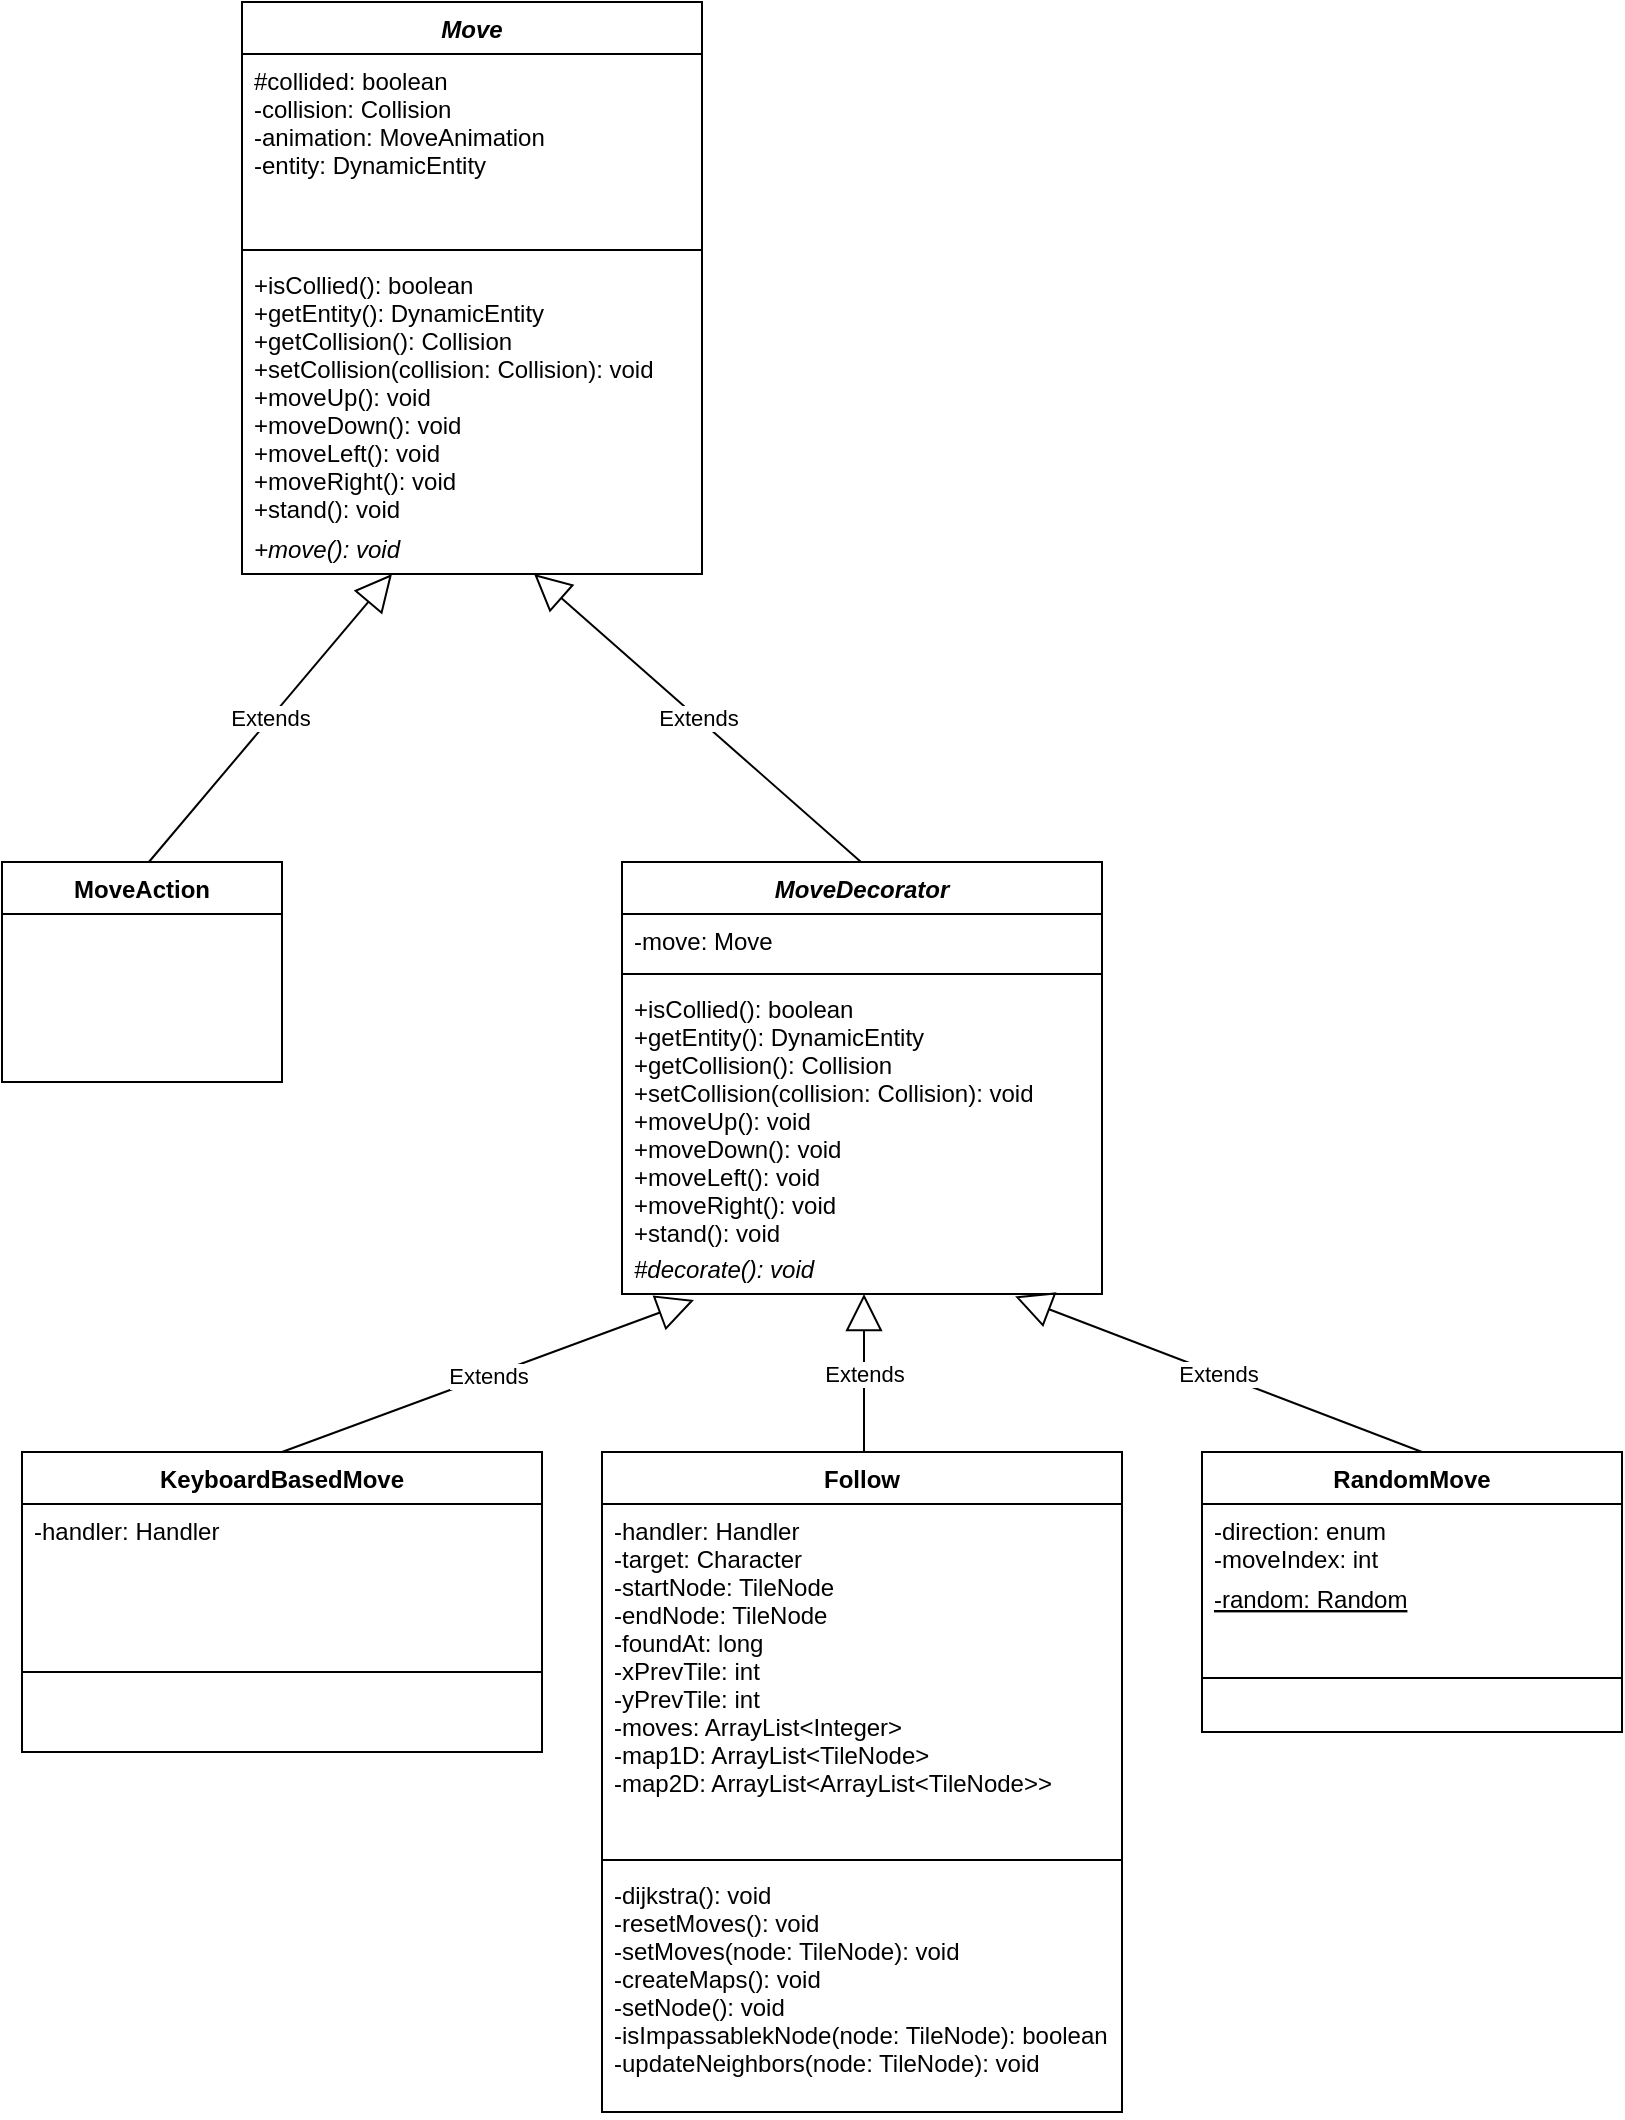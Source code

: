 <mxfile version="13.9.9" type="device"><diagram id="JoFQByJw2eYLuY0I7_IH" name="Page-1"><mxGraphModel dx="1704" dy="2088" grid="1" gridSize="10" guides="1" tooltips="1" connect="1" arrows="1" fold="1" page="1" pageScale="1" pageWidth="850" pageHeight="1100" math="0" shadow="0"><root><mxCell id="0"/><mxCell id="1" parent="0"/><mxCell id="b1nT_rkuJrMs0i4mq1yK-100" value="KeyboardBasedMove" style="swimlane;fontStyle=1;align=center;verticalAlign=top;childLayout=stackLayout;horizontal=1;startSize=26;horizontalStack=0;resizeParent=1;resizeParentMax=0;resizeLast=0;collapsible=1;marginBottom=0;" parent="1" vertex="1"><mxGeometry x="100" y="465" width="260" height="150" as="geometry"/></mxCell><mxCell id="b1nT_rkuJrMs0i4mq1yK-126" value="Extends" style="endArrow=block;endSize=16;endFill=0;html=1;" parent="b1nT_rkuJrMs0i4mq1yK-100" edge="1"><mxGeometry width="160" relative="1" as="geometry"><mxPoint x="130" as="sourcePoint"/><mxPoint x="336" y="-76" as="targetPoint"/></mxGeometry></mxCell><mxCell id="b1nT_rkuJrMs0i4mq1yK-101" value="-handler: Handler" style="text;strokeColor=none;fillColor=none;align=left;verticalAlign=top;spacingLeft=4;spacingRight=4;overflow=hidden;rotatable=0;points=[[0,0.5],[1,0.5]];portConstraint=eastwest;" parent="b1nT_rkuJrMs0i4mq1yK-100" vertex="1"><mxGeometry y="26" width="260" height="44" as="geometry"/></mxCell><mxCell id="b1nT_rkuJrMs0i4mq1yK-102" value="" style="line;strokeWidth=1;fillColor=none;align=left;verticalAlign=middle;spacingTop=-1;spacingLeft=3;spacingRight=3;rotatable=0;labelPosition=right;points=[];portConstraint=eastwest;" parent="b1nT_rkuJrMs0i4mq1yK-100" vertex="1"><mxGeometry y="70" width="260" height="80" as="geometry"/></mxCell><mxCell id="b1nT_rkuJrMs0i4mq1yK-111" value="RandomMove" style="swimlane;fontStyle=1;align=center;verticalAlign=top;childLayout=stackLayout;horizontal=1;startSize=26;horizontalStack=0;resizeParent=1;resizeParentMax=0;resizeLast=0;collapsible=1;marginBottom=0;" parent="1" vertex="1"><mxGeometry x="690" y="465" width="210" height="140" as="geometry"/></mxCell><mxCell id="b1nT_rkuJrMs0i4mq1yK-127" value="Extends" style="endArrow=block;endSize=16;endFill=0;html=1;entryX=0.819;entryY=1.045;entryDx=0;entryDy=0;entryPerimeter=0;" parent="b1nT_rkuJrMs0i4mq1yK-111" target="pPO46wLpaF8RDweANugJ-10" edge="1"><mxGeometry width="160" relative="1" as="geometry"><mxPoint x="110" as="sourcePoint"/><mxPoint x="-30" y="-80" as="targetPoint"/></mxGeometry></mxCell><mxCell id="b1nT_rkuJrMs0i4mq1yK-112" value="-direction: enum&#10;-moveIndex: int&#10;" style="text;strokeColor=none;fillColor=none;align=left;verticalAlign=top;spacingLeft=4;spacingRight=4;overflow=hidden;rotatable=0;points=[[0,0.5],[1,0.5]];portConstraint=eastwest;" parent="b1nT_rkuJrMs0i4mq1yK-111" vertex="1"><mxGeometry y="26" width="210" height="34" as="geometry"/></mxCell><mxCell id="b1nT_rkuJrMs0i4mq1yK-125" value="-random: Random" style="text;strokeColor=none;fillColor=none;align=left;verticalAlign=top;spacingLeft=4;spacingRight=4;overflow=hidden;rotatable=0;points=[[0,0.5],[1,0.5]];portConstraint=eastwest;fontStyle=4" parent="b1nT_rkuJrMs0i4mq1yK-111" vertex="1"><mxGeometry y="60" width="210" height="26" as="geometry"/></mxCell><mxCell id="b1nT_rkuJrMs0i4mq1yK-113" value="" style="line;strokeWidth=1;fillColor=none;align=left;verticalAlign=middle;spacingTop=-1;spacingLeft=3;spacingRight=3;rotatable=0;labelPosition=right;points=[];portConstraint=eastwest;" parent="b1nT_rkuJrMs0i4mq1yK-111" vertex="1"><mxGeometry y="86" width="210" height="54" as="geometry"/></mxCell><mxCell id="b1nT_rkuJrMs0i4mq1yK-120" value="Move" style="swimlane;fontStyle=3;align=center;verticalAlign=top;childLayout=stackLayout;horizontal=1;startSize=26;horizontalStack=0;resizeParent=1;resizeParentMax=0;resizeLast=0;collapsible=1;marginBottom=0;" parent="1" vertex="1"><mxGeometry x="210" y="-260" width="230" height="286" as="geometry"/></mxCell><mxCell id="b1nT_rkuJrMs0i4mq1yK-121" value="#collided: boolean&#10;-collision: Collision&#10;-animation: MoveAnimation&#10;-entity: DynamicEntity" style="text;strokeColor=none;fillColor=none;align=left;verticalAlign=top;spacingLeft=4;spacingRight=4;overflow=hidden;rotatable=0;points=[[0,0.5],[1,0.5]];portConstraint=eastwest;" parent="b1nT_rkuJrMs0i4mq1yK-120" vertex="1"><mxGeometry y="26" width="230" height="94" as="geometry"/></mxCell><mxCell id="b1nT_rkuJrMs0i4mq1yK-122" value="" style="line;strokeWidth=1;fillColor=none;align=left;verticalAlign=middle;spacingTop=-1;spacingLeft=3;spacingRight=3;rotatable=0;labelPosition=right;points=[];portConstraint=eastwest;" parent="b1nT_rkuJrMs0i4mq1yK-120" vertex="1"><mxGeometry y="120" width="230" height="8" as="geometry"/></mxCell><mxCell id="b1nT_rkuJrMs0i4mq1yK-123" value="+isCollied(): boolean&#10;+getEntity(): DynamicEntity&#10;+getCollision(): Collision&#10;+setCollision(collision: Collision): void&#10;+moveUp(): void&#10;+moveDown(): void&#10;+moveLeft(): void&#10;+moveRight(): void&#10;+stand(): void" style="text;strokeColor=none;fillColor=none;align=left;verticalAlign=top;spacingLeft=4;spacingRight=4;overflow=hidden;rotatable=0;points=[[0,0.5],[1,0.5]];portConstraint=eastwest;" parent="b1nT_rkuJrMs0i4mq1yK-120" vertex="1"><mxGeometry y="128" width="230" height="132" as="geometry"/></mxCell><mxCell id="pPO46wLpaF8RDweANugJ-1" value="+move(): void" style="text;strokeColor=none;fillColor=none;align=left;verticalAlign=top;spacingLeft=4;spacingRight=4;overflow=hidden;rotatable=0;points=[[0,0.5],[1,0.5]];portConstraint=eastwest;fontStyle=2" vertex="1" parent="b1nT_rkuJrMs0i4mq1yK-120"><mxGeometry y="260" width="230" height="26" as="geometry"/></mxCell><mxCell id="pPO46wLpaF8RDweANugJ-2" value="MoveAction" style="swimlane;fontStyle=1;childLayout=stackLayout;horizontal=1;startSize=26;fillColor=none;horizontalStack=0;resizeParent=1;resizeParentMax=0;resizeLast=0;collapsible=1;marginBottom=0;" vertex="1" parent="1"><mxGeometry x="90" y="170" width="140" height="110" as="geometry"/></mxCell><mxCell id="pPO46wLpaF8RDweANugJ-6" value="MoveDecorator" style="swimlane;fontStyle=3;align=center;verticalAlign=top;childLayout=stackLayout;horizontal=1;startSize=26;horizontalStack=0;resizeParent=1;resizeParentMax=0;resizeLast=0;collapsible=1;marginBottom=0;" vertex="1" parent="1"><mxGeometry x="400" y="170" width="240" height="216" as="geometry"/></mxCell><mxCell id="pPO46wLpaF8RDweANugJ-7" value="-move: Move" style="text;strokeColor=none;fillColor=none;align=left;verticalAlign=top;spacingLeft=4;spacingRight=4;overflow=hidden;rotatable=0;points=[[0,0.5],[1,0.5]];portConstraint=eastwest;" vertex="1" parent="pPO46wLpaF8RDweANugJ-6"><mxGeometry y="26" width="240" height="26" as="geometry"/></mxCell><mxCell id="pPO46wLpaF8RDweANugJ-8" value="" style="line;strokeWidth=1;fillColor=none;align=left;verticalAlign=middle;spacingTop=-1;spacingLeft=3;spacingRight=3;rotatable=0;labelPosition=right;points=[];portConstraint=eastwest;" vertex="1" parent="pPO46wLpaF8RDweANugJ-6"><mxGeometry y="52" width="240" height="8" as="geometry"/></mxCell><mxCell id="pPO46wLpaF8RDweANugJ-9" value="+isCollied(): boolean&#10;+getEntity(): DynamicEntity&#10;+getCollision(): Collision&#10;+setCollision(collision: Collision): void&#10;+moveUp(): void&#10;+moveDown(): void&#10;+moveLeft(): void&#10;+moveRight(): void&#10;+stand(): void" style="text;strokeColor=none;fillColor=none;align=left;verticalAlign=top;spacingLeft=4;spacingRight=4;overflow=hidden;rotatable=0;points=[[0,0.5],[1,0.5]];portConstraint=eastwest;" vertex="1" parent="pPO46wLpaF8RDweANugJ-6"><mxGeometry y="60" width="240" height="130" as="geometry"/></mxCell><mxCell id="pPO46wLpaF8RDweANugJ-10" value="#decorate(): void" style="text;strokeColor=none;fillColor=none;align=left;verticalAlign=top;spacingLeft=4;spacingRight=4;overflow=hidden;rotatable=0;points=[[0,0.5],[1,0.5]];portConstraint=eastwest;fontStyle=2" vertex="1" parent="pPO46wLpaF8RDweANugJ-6"><mxGeometry y="190" width="240" height="26" as="geometry"/></mxCell><mxCell id="pPO46wLpaF8RDweANugJ-15" value="Follow" style="swimlane;fontStyle=1;align=center;verticalAlign=top;childLayout=stackLayout;horizontal=1;startSize=26;horizontalStack=0;resizeParent=1;resizeParentMax=0;resizeLast=0;collapsible=1;marginBottom=0;" vertex="1" parent="1"><mxGeometry x="390" y="465" width="260" height="330" as="geometry"/></mxCell><mxCell id="pPO46wLpaF8RDweANugJ-16" value="-handler: Handler&#10;-target: Character&#10;-startNode: TileNode&#10;-endNode: TileNode&#10;-foundAt: long&#10;-xPrevTile: int&#10;-yPrevTile: int&#10;-moves: ArrayList&lt;Integer&gt;&#10;-map1D: ArrayList&lt;TileNode&gt;&#10;-map2D: ArrayList&lt;ArrayList&lt;TileNode&gt;&gt;&#10;" style="text;strokeColor=none;fillColor=none;align=left;verticalAlign=top;spacingLeft=4;spacingRight=4;overflow=hidden;rotatable=0;points=[[0,0.5],[1,0.5]];portConstraint=eastwest;" vertex="1" parent="pPO46wLpaF8RDweANugJ-15"><mxGeometry y="26" width="260" height="174" as="geometry"/></mxCell><mxCell id="pPO46wLpaF8RDweANugJ-17" value="" style="line;strokeWidth=1;fillColor=none;align=left;verticalAlign=middle;spacingTop=-1;spacingLeft=3;spacingRight=3;rotatable=0;labelPosition=right;points=[];portConstraint=eastwest;" vertex="1" parent="pPO46wLpaF8RDweANugJ-15"><mxGeometry y="200" width="260" height="8" as="geometry"/></mxCell><mxCell id="pPO46wLpaF8RDweANugJ-18" value="-dijkstra(): void&#10;-resetMoves(): void&#10;-setMoves(node: TileNode): void&#10;-createMaps(): void&#10;-setNode(): void&#10;-isImpassablekNode(node: TileNode): boolean&#10;-updateNeighbors(node: TileNode): void" style="text;strokeColor=none;fillColor=none;align=left;verticalAlign=top;spacingLeft=4;spacingRight=4;overflow=hidden;rotatable=0;points=[[0,0.5],[1,0.5]];portConstraint=eastwest;fontFamily=Helvetica;" vertex="1" parent="pPO46wLpaF8RDweANugJ-15"><mxGeometry y="208" width="260" height="122" as="geometry"/></mxCell><mxCell id="pPO46wLpaF8RDweANugJ-19" value="Extends" style="endArrow=block;endSize=16;endFill=0;html=1;" edge="1" parent="1"><mxGeometry width="160" relative="1" as="geometry"><mxPoint x="521" y="465" as="sourcePoint"/><mxPoint x="521" y="386" as="targetPoint"/></mxGeometry></mxCell><mxCell id="pPO46wLpaF8RDweANugJ-20" value="Extends" style="endArrow=block;endSize=16;endFill=0;html=1;entryX=0.635;entryY=1;entryDx=0;entryDy=0;entryPerimeter=0;" edge="1" parent="1" target="pPO46wLpaF8RDweANugJ-1"><mxGeometry width="160" relative="1" as="geometry"><mxPoint x="519.5" y="170" as="sourcePoint"/><mxPoint x="519.5" y="91" as="targetPoint"/></mxGeometry></mxCell><mxCell id="pPO46wLpaF8RDweANugJ-21" value="Extends" style="endArrow=block;endSize=16;endFill=0;html=1;entryX=0.326;entryY=1;entryDx=0;entryDy=0;entryPerimeter=0;" edge="1" parent="1" target="pPO46wLpaF8RDweANugJ-1"><mxGeometry width="160" relative="1" as="geometry"><mxPoint x="163.45" y="170" as="sourcePoint"/><mxPoint x="-5.684e-14" y="26" as="targetPoint"/></mxGeometry></mxCell></root></mxGraphModel></diagram></mxfile>
